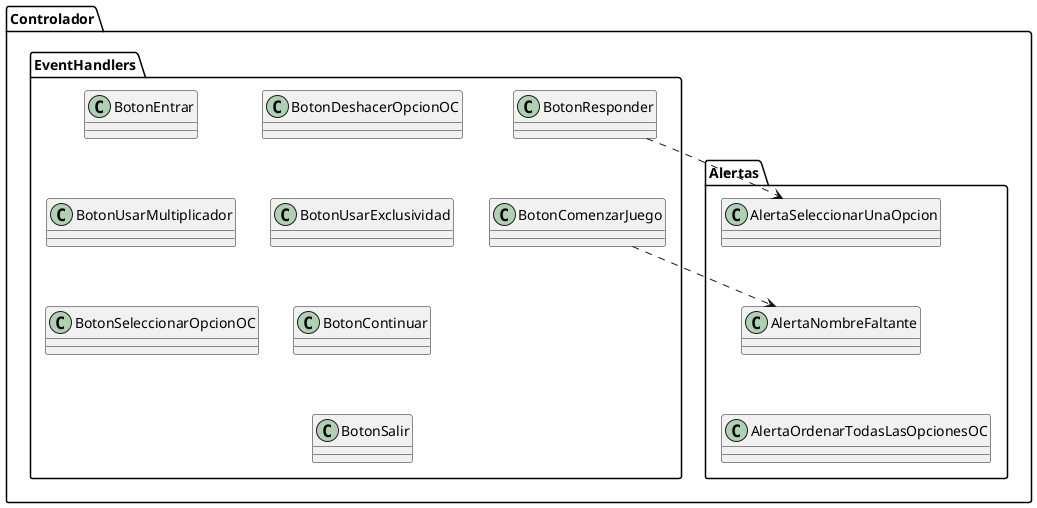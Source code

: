 @startuml
skinparam classAttributeIconSize 0

package Controlador {

    package Alertas {
        class AlertaNombreFaltante
        class AlertaOrdenarTodasLasOpcionesOC
        class AlertaSeleccionarUnaOpcion
    }

    package EventHandlers {
        class BotonComenzarJuego
        class BotonContinuar
        class BotonDeshacerOpcionOC
        class BotonEntrar
        class BotonResponder
        class BotonSalir
        class BotonSeleccionarOpcionOC
        class BotonUsarExclusividad
        class BotonUsarMultiplicador
    }

}

'Ordenamiento De Cuadrados
AlertaOrdenarTodasLasOpcionesOC -up[hidden]-> AlertaNombreFaltante
AlertaNombreFaltante -up[hidden]-> AlertaSeleccionarUnaOpcion
BotonContinuar -[hidden]-> BotonSalir
BotonDeshacerOpcionOC -[hidden]-> BotonUsarExclusividad
BotonEntrar -[hidden]-> BotonUsarMultiplicador
BotonUsarMultiplicador -[hidden]-> BotonSeleccionarOpcionOC
BotonUsarExclusividad -[hidden]-> BotonContinuar
BotonResponder -[hidden]-> BotonComenzarJuego

'Herencia --|> cumple la relación 'es un'

'Asociacion --> un objeto guarda a otro

'Agregacion --o un objeto esta compuesto por otro pero no lo necesita para vivir

'Composicion --* un objeto es dueño de otro

'Dependencia ..> un objeto utiliza a otro porque lo recibe/devuelve
BotonComenzarJuego .right.> AlertaNombreFaltante
BotonResponder ..> AlertaSeleccionarUnaOpcion

'Interfaces ..|> colección de declaraciones de métodos sin implemetnar

@enduml